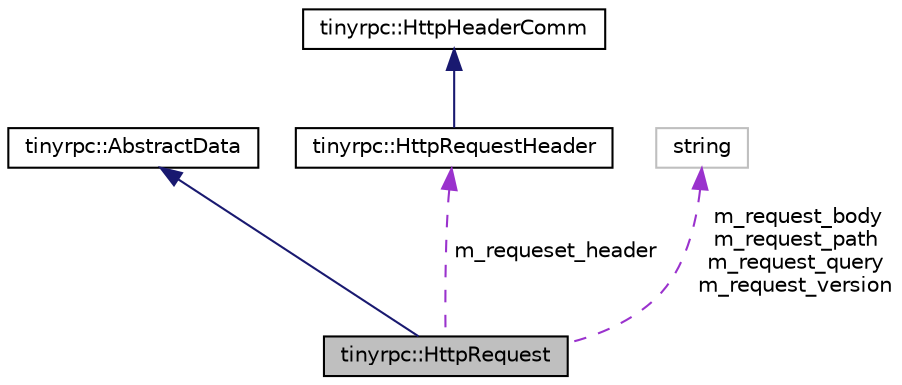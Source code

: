 digraph "tinyrpc::HttpRequest"
{
 // LATEX_PDF_SIZE
  edge [fontname="Helvetica",fontsize="10",labelfontname="Helvetica",labelfontsize="10"];
  node [fontname="Helvetica",fontsize="10",shape=record];
  Node1 [label="tinyrpc::HttpRequest",height=0.2,width=0.4,color="black", fillcolor="grey75", style="filled", fontcolor="black",tooltip=" "];
  Node2 -> Node1 [dir="back",color="midnightblue",fontsize="10",style="solid",fontname="Helvetica"];
  Node2 [label="tinyrpc::AbstractData",height=0.2,width=0.4,color="black", fillcolor="white", style="filled",URL="$classtinyrpc_1_1AbstractData.html",tooltip=" "];
  Node3 -> Node1 [dir="back",color="darkorchid3",fontsize="10",style="dashed",label=" m_requeset_header" ,fontname="Helvetica"];
  Node3 [label="tinyrpc::HttpRequestHeader",height=0.2,width=0.4,color="black", fillcolor="white", style="filled",URL="$classtinyrpc_1_1HttpRequestHeader.html",tooltip=" "];
  Node4 -> Node3 [dir="back",color="midnightblue",fontsize="10",style="solid",fontname="Helvetica"];
  Node4 [label="tinyrpc::HttpHeaderComm",height=0.2,width=0.4,color="black", fillcolor="white", style="filled",URL="$classtinyrpc_1_1HttpHeaderComm.html",tooltip=" "];
  Node5 -> Node1 [dir="back",color="darkorchid3",fontsize="10",style="dashed",label=" m_request_body\nm_request_path\nm_request_query\nm_request_version" ,fontname="Helvetica"];
  Node5 [label="string",height=0.2,width=0.4,color="grey75", fillcolor="white", style="filled",tooltip=" "];
}
